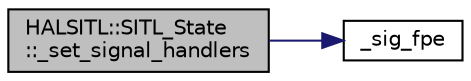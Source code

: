 digraph "HALSITL::SITL_State::_set_signal_handlers"
{
 // INTERACTIVE_SVG=YES
  edge [fontname="Helvetica",fontsize="10",labelfontname="Helvetica",labelfontsize="10"];
  node [fontname="Helvetica",fontsize="10",shape=record];
  rankdir="LR";
  Node1 [label="HALSITL::SITL_State\l::_set_signal_handlers",height=0.2,width=0.4,color="black", fillcolor="grey75", style="filled", fontcolor="black"];
  Node1 -> Node2 [color="midnightblue",fontsize="10",style="solid",fontname="Helvetica"];
  Node2 [label="_sig_fpe",height=0.2,width=0.4,color="black", fillcolor="white", style="filled",URL="$SITL__cmdline_8cpp.html#ad7954c8309554c723f157b0b7de27fec"];
}
